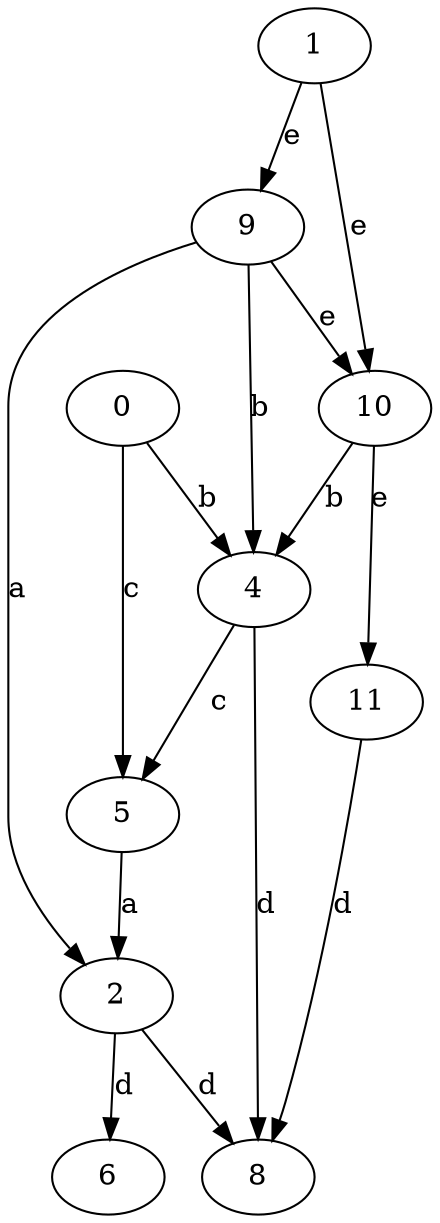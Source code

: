 strict digraph  {
1;
0;
2;
4;
5;
6;
8;
9;
10;
11;
1 -> 9  [label=e];
1 -> 10  [label=e];
0 -> 4  [label=b];
0 -> 5  [label=c];
2 -> 6  [label=d];
2 -> 8  [label=d];
4 -> 5  [label=c];
4 -> 8  [label=d];
5 -> 2  [label=a];
9 -> 2  [label=a];
9 -> 4  [label=b];
9 -> 10  [label=e];
10 -> 4  [label=b];
10 -> 11  [label=e];
11 -> 8  [label=d];
}
